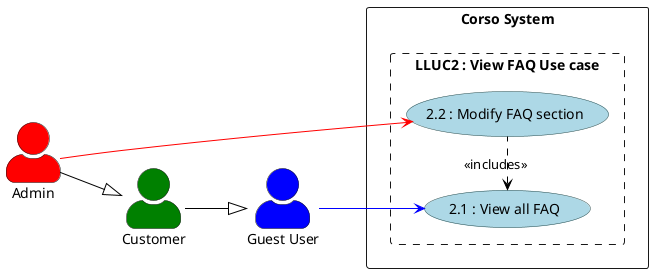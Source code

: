 @startuml
left to right direction
skinparam actorStyle awesome
skinparam usecase {
    BackgroundColor LightBlue
    BorderColor DarkSlateGray
    ArrowColor Black
    ActorBorderColor black
    ActorFontName Courier
    ActorBackgroundColor<< Human >> Gold
}

actor  "Guest User" as Anonymous #Blue
actor  "Admin" as Admin #Red
actor  "Customer" as User #Green
rectangle "Corso System"{
rectangle "LLUC2 : View FAQ Use case" as FAQ #line.dashed {
    usecase "2.1 : View all FAQ" as UC4
    usecase "2.2 : Modify FAQ section" as UC5

    UC4 <-[dashed] UC5 : <<includes>>


    Anonymous -[#blue]-> UC4
    Admin -[#red]-> UC5
  }
}
  User --|> Anonymous
  Admin --|> User
@endpuml